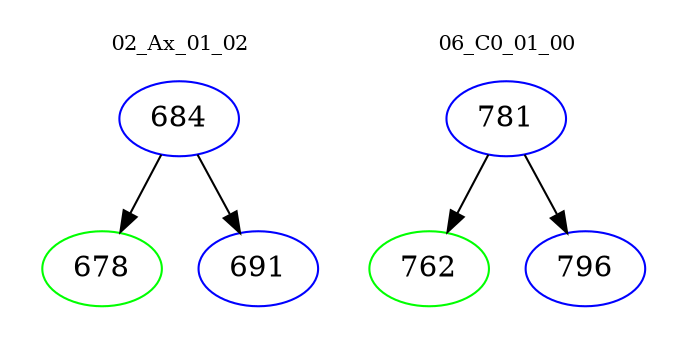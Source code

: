 digraph{
subgraph cluster_0 {
color = white
label = "02_Ax_01_02";
fontsize=10;
T0_684 [label="684", color="blue"]
T0_684 -> T0_678 [color="black"]
T0_678 [label="678", color="green"]
T0_684 -> T0_691 [color="black"]
T0_691 [label="691", color="blue"]
}
subgraph cluster_1 {
color = white
label = "06_C0_01_00";
fontsize=10;
T1_781 [label="781", color="blue"]
T1_781 -> T1_762 [color="black"]
T1_762 [label="762", color="green"]
T1_781 -> T1_796 [color="black"]
T1_796 [label="796", color="blue"]
}
}
